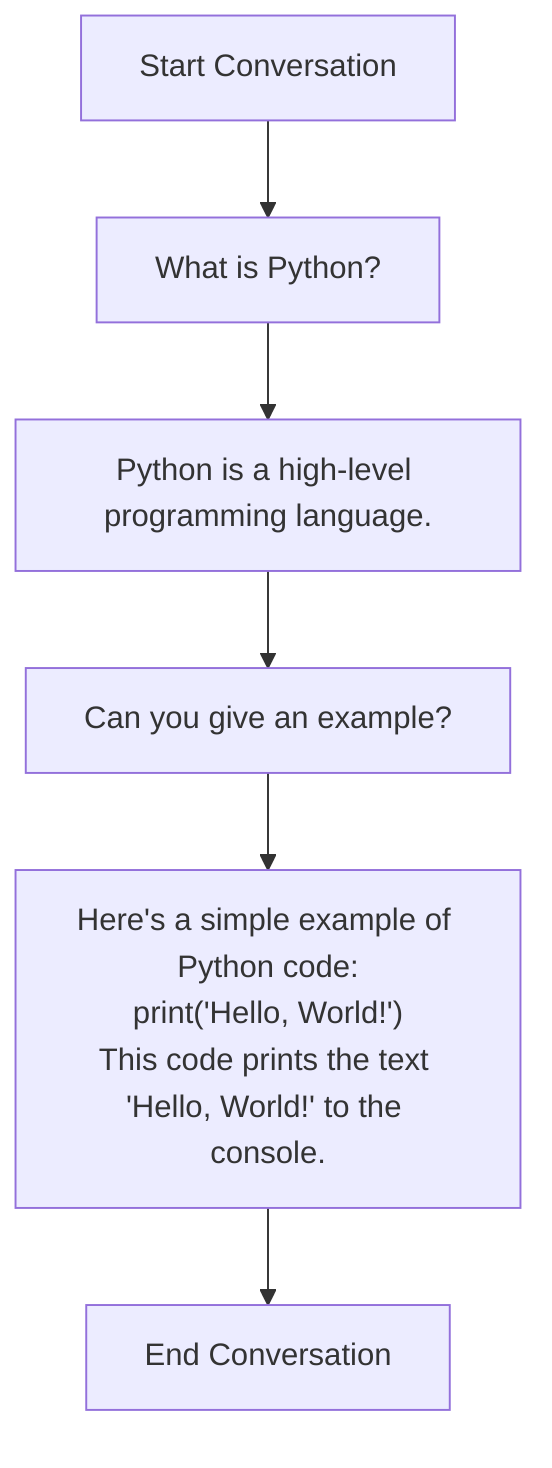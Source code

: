 flowchart TD
    Start[Start Conversation] --> Q1["What is Python?"]
    Q1 --> A1["Python is a high-level programming language."]
    A1 --> Q2["Can you give an example?"]
    Q2 --> A2["Here's a simple example of Python code:<br>print('Hello, World!')<br>This code prints the text 'Hello, World!' to the console."]
    A2 --> End[End Conversation]